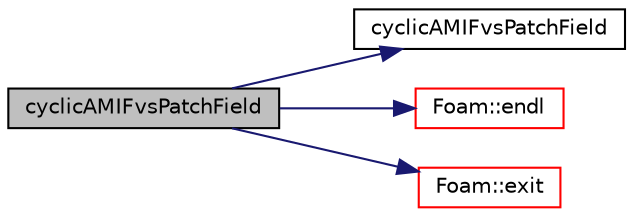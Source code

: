 digraph "cyclicAMIFvsPatchField"
{
  bgcolor="transparent";
  edge [fontname="Helvetica",fontsize="10",labelfontname="Helvetica",labelfontsize="10"];
  node [fontname="Helvetica",fontsize="10",shape=record];
  rankdir="LR";
  Node56 [label="cyclicAMIFvsPatchField",height=0.2,width=0.4,color="black", fillcolor="grey75", style="filled", fontcolor="black"];
  Node56 -> Node57 [color="midnightblue",fontsize="10",style="solid",fontname="Helvetica"];
  Node57 [label="cyclicAMIFvsPatchField",height=0.2,width=0.4,color="black",URL="$a23205.html#a04b44b60dd136e272c3b0fbc107ebaa3",tooltip="Construct from patch and internal field. "];
  Node56 -> Node58 [color="midnightblue",fontsize="10",style="solid",fontname="Helvetica"];
  Node58 [label="Foam::endl",height=0.2,width=0.4,color="red",URL="$a21851.html#a2db8fe02a0d3909e9351bb4275b23ce4",tooltip="Add newline and flush stream. "];
  Node56 -> Node60 [color="midnightblue",fontsize="10",style="solid",fontname="Helvetica"];
  Node60 [label="Foam::exit",height=0.2,width=0.4,color="red",URL="$a21851.html#a06ca7250d8e89caf05243ec094843642"];
}
